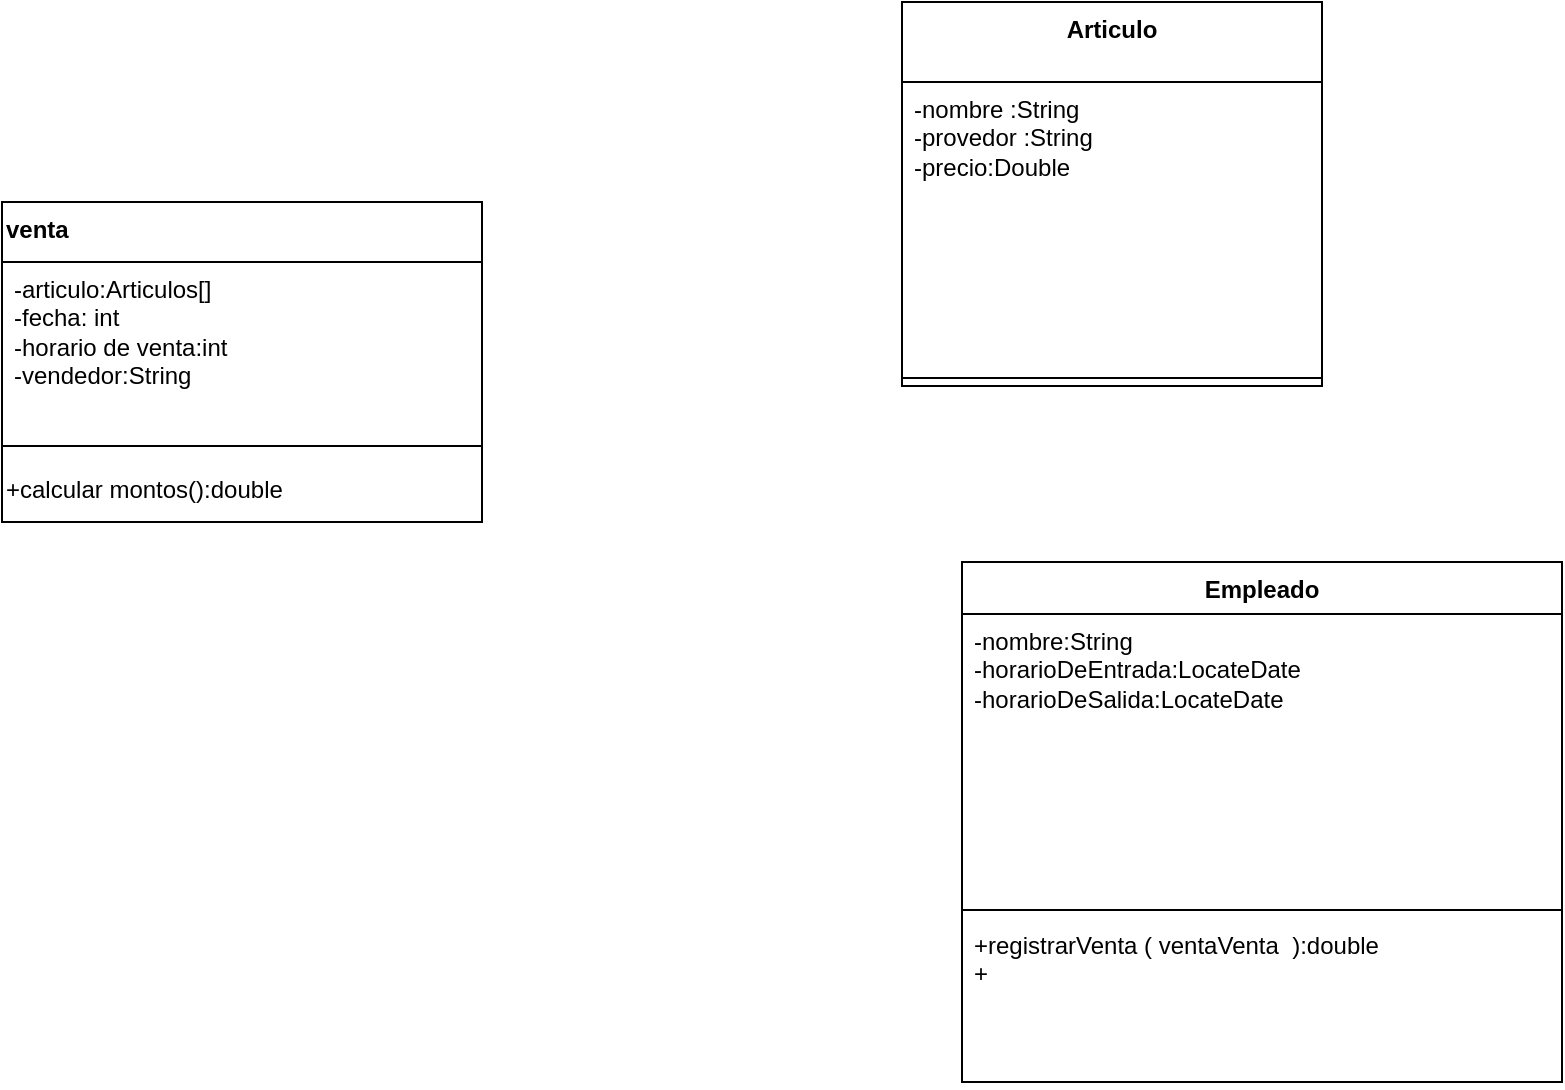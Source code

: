 <mxfile version="21.6.8" type="github">
  <diagram name="Página-1" id="Gk6psygGGL4AzUaFjNAg">
    <mxGraphModel dx="785" dy="510" grid="1" gridSize="10" guides="1" tooltips="1" connect="1" arrows="1" fold="1" page="1" pageScale="1" pageWidth="827" pageHeight="1169" math="0" shadow="0">
      <root>
        <mxCell id="0" />
        <mxCell id="1" parent="0" />
        <mxCell id="okGUDs1a5lsQk_dVC0ob-5" value="venta" style="swimlane;fontStyle=1;align=left;verticalAlign=top;childLayout=stackLayout;horizontal=1;startSize=30;horizontalStack=0;resizeParent=1;resizeParentMax=0;resizeLast=0;collapsible=1;marginBottom=0;whiteSpace=wrap;html=1;" parent="1" vertex="1">
          <mxGeometry x="90" y="160" width="240" height="160" as="geometry" />
        </mxCell>
        <mxCell id="okGUDs1a5lsQk_dVC0ob-6" value="-articulo:Articulos[]&lt;br&gt;-fecha: int&lt;br&gt;-horario de venta:int&lt;br&gt;-vendedor:String" style="text;strokeColor=none;fillColor=none;align=left;verticalAlign=top;spacingLeft=4;spacingRight=4;overflow=hidden;rotatable=0;points=[[0,0.5],[1,0.5]];portConstraint=eastwest;whiteSpace=wrap;html=1;" parent="okGUDs1a5lsQk_dVC0ob-5" vertex="1">
          <mxGeometry y="30" width="240" height="84" as="geometry" />
        </mxCell>
        <mxCell id="okGUDs1a5lsQk_dVC0ob-7" value="" style="line;strokeWidth=1;fillColor=none;align=left;verticalAlign=middle;spacingTop=-1;spacingLeft=3;spacingRight=3;rotatable=0;labelPosition=right;points=[];portConstraint=eastwest;strokeColor=inherit;" parent="okGUDs1a5lsQk_dVC0ob-5" vertex="1">
          <mxGeometry y="114" width="240" height="16" as="geometry" />
        </mxCell>
        <mxCell id="okGUDs1a5lsQk_dVC0ob-20" value="+calcular montos():double" style="text;html=1;align=left;verticalAlign=top;resizable=0;points=[];autosize=1;strokeColor=none;fillColor=none;" parent="okGUDs1a5lsQk_dVC0ob-5" vertex="1">
          <mxGeometry y="130" width="240" height="30" as="geometry" />
        </mxCell>
        <mxCell id="okGUDs1a5lsQk_dVC0ob-9" value="Articulo" style="swimlane;fontStyle=1;align=center;verticalAlign=top;childLayout=stackLayout;horizontal=1;startSize=40;horizontalStack=0;resizeParent=1;resizeParentMax=0;resizeLast=0;collapsible=1;marginBottom=0;whiteSpace=wrap;html=1;" parent="1" vertex="1">
          <mxGeometry x="540" y="60" width="210" height="192" as="geometry" />
        </mxCell>
        <mxCell id="okGUDs1a5lsQk_dVC0ob-10" value="-nombre :String&lt;br&gt;-provedor :String&lt;br&gt;-precio:Double&amp;nbsp;" style="text;strokeColor=none;fillColor=none;align=left;verticalAlign=top;spacingLeft=4;spacingRight=4;overflow=hidden;rotatable=0;points=[[0,0.5],[1,0.5]];portConstraint=eastwest;whiteSpace=wrap;html=1;" parent="okGUDs1a5lsQk_dVC0ob-9" vertex="1">
          <mxGeometry y="40" width="210" height="144" as="geometry" />
        </mxCell>
        <mxCell id="okGUDs1a5lsQk_dVC0ob-11" value="" style="line;strokeWidth=1;fillColor=none;align=left;verticalAlign=middle;spacingTop=-1;spacingLeft=3;spacingRight=3;rotatable=0;labelPosition=right;points=[];portConstraint=eastwest;strokeColor=inherit;" parent="okGUDs1a5lsQk_dVC0ob-9" vertex="1">
          <mxGeometry y="184" width="210" height="8" as="geometry" />
        </mxCell>
        <mxCell id="okGUDs1a5lsQk_dVC0ob-22" value="Empleado" style="swimlane;fontStyle=1;align=center;verticalAlign=top;childLayout=stackLayout;horizontal=1;startSize=26;horizontalStack=0;resizeParent=1;resizeParentMax=0;resizeLast=0;collapsible=1;marginBottom=0;whiteSpace=wrap;html=1;" parent="1" vertex="1">
          <mxGeometry x="570" y="340" width="300" height="260" as="geometry" />
        </mxCell>
        <mxCell id="okGUDs1a5lsQk_dVC0ob-23" value="-nombre:String&lt;br&gt;-horarioDeEntrada:LocateDate&amp;nbsp;&lt;br&gt;-horarioDeSalida:LocateDate" style="text;strokeColor=none;fillColor=none;align=left;verticalAlign=top;spacingLeft=4;spacingRight=4;overflow=hidden;rotatable=0;points=[[0,0.5],[1,0.5]];portConstraint=eastwest;whiteSpace=wrap;html=1;" parent="okGUDs1a5lsQk_dVC0ob-22" vertex="1">
          <mxGeometry y="26" width="300" height="144" as="geometry" />
        </mxCell>
        <mxCell id="okGUDs1a5lsQk_dVC0ob-24" value="" style="line;strokeWidth=1;fillColor=none;align=left;verticalAlign=middle;spacingTop=-1;spacingLeft=3;spacingRight=3;rotatable=0;labelPosition=right;points=[];portConstraint=eastwest;strokeColor=inherit;" parent="okGUDs1a5lsQk_dVC0ob-22" vertex="1">
          <mxGeometry y="170" width="300" height="8" as="geometry" />
        </mxCell>
        <mxCell id="okGUDs1a5lsQk_dVC0ob-25" value="+registrarVenta ( ventaVenta&amp;nbsp; ):double&lt;br&gt;+&amp;nbsp;" style="text;strokeColor=none;fillColor=none;align=left;verticalAlign=top;spacingLeft=4;spacingRight=4;overflow=hidden;rotatable=0;points=[[0,0.5],[1,0.5]];portConstraint=eastwest;whiteSpace=wrap;html=1;" parent="okGUDs1a5lsQk_dVC0ob-22" vertex="1">
          <mxGeometry y="178" width="300" height="82" as="geometry" />
        </mxCell>
      </root>
    </mxGraphModel>
  </diagram>
</mxfile>
